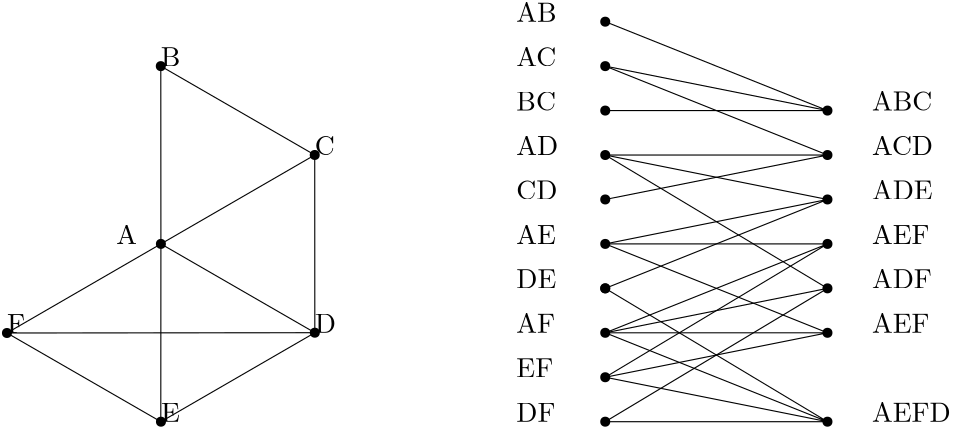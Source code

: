 <?xml version="1.0"?>
<!DOCTYPE ipe SYSTEM "ipe.dtd">
<ipe version="70212" creator="Ipe 7.2.13">
<info created="D:20211210212729" modified="D:20211210222249"/>
<ipestyle name="basic">
<symbol name="arrow/arc(spx)">
<path stroke="sym-stroke" fill="sym-stroke" pen="sym-pen">
0 0 m
-1 0.333 l
-1 -0.333 l
h
</path>
</symbol>
<symbol name="arrow/farc(spx)">
<path stroke="sym-stroke" fill="white" pen="sym-pen">
0 0 m
-1 0.333 l
-1 -0.333 l
h
</path>
</symbol>
<symbol name="arrow/ptarc(spx)">
<path stroke="sym-stroke" fill="sym-stroke" pen="sym-pen">
0 0 m
-1 0.333 l
-0.8 0 l
-1 -0.333 l
h
</path>
</symbol>
<symbol name="arrow/fptarc(spx)">
<path stroke="sym-stroke" fill="white" pen="sym-pen">
0 0 m
-1 0.333 l
-0.8 0 l
-1 -0.333 l
h
</path>
</symbol>
<symbol name="mark/circle(sx)" transformations="translations">
<path fill="sym-stroke">
0.6 0 0 0.6 0 0 e
0.4 0 0 0.4 0 0 e
</path>
</symbol>
<symbol name="mark/disk(sx)" transformations="translations">
<path fill="sym-stroke">
0.6 0 0 0.6 0 0 e
</path>
</symbol>
<symbol name="mark/fdisk(sfx)" transformations="translations">
<group>
<path fill="sym-fill">
0.5 0 0 0.5 0 0 e
</path>
<path fill="sym-stroke" fillrule="eofill">
0.6 0 0 0.6 0 0 e
0.4 0 0 0.4 0 0 e
</path>
</group>
</symbol>
<symbol name="mark/box(sx)" transformations="translations">
<path fill="sym-stroke" fillrule="eofill">
-0.6 -0.6 m
0.6 -0.6 l
0.6 0.6 l
-0.6 0.6 l
h
-0.4 -0.4 m
0.4 -0.4 l
0.4 0.4 l
-0.4 0.4 l
h
</path>
</symbol>
<symbol name="mark/square(sx)" transformations="translations">
<path fill="sym-stroke">
-0.6 -0.6 m
0.6 -0.6 l
0.6 0.6 l
-0.6 0.6 l
h
</path>
</symbol>
<symbol name="mark/fsquare(sfx)" transformations="translations">
<group>
<path fill="sym-fill">
-0.5 -0.5 m
0.5 -0.5 l
0.5 0.5 l
-0.5 0.5 l
h
</path>
<path fill="sym-stroke" fillrule="eofill">
-0.6 -0.6 m
0.6 -0.6 l
0.6 0.6 l
-0.6 0.6 l
h
-0.4 -0.4 m
0.4 -0.4 l
0.4 0.4 l
-0.4 0.4 l
h
</path>
</group>
</symbol>
<symbol name="mark/cross(sx)" transformations="translations">
<group>
<path fill="sym-stroke">
-0.43 -0.57 m
0.57 0.43 l
0.43 0.57 l
-0.57 -0.43 l
h
</path>
<path fill="sym-stroke">
-0.43 0.57 m
0.57 -0.43 l
0.43 -0.57 l
-0.57 0.43 l
h
</path>
</group>
</symbol>
<symbol name="arrow/fnormal(spx)">
<path stroke="sym-stroke" fill="white" pen="sym-pen">
0 0 m
-1 0.333 l
-1 -0.333 l
h
</path>
</symbol>
<symbol name="arrow/pointed(spx)">
<path stroke="sym-stroke" fill="sym-stroke" pen="sym-pen">
0 0 m
-1 0.333 l
-0.8 0 l
-1 -0.333 l
h
</path>
</symbol>
<symbol name="arrow/fpointed(spx)">
<path stroke="sym-stroke" fill="white" pen="sym-pen">
0 0 m
-1 0.333 l
-0.8 0 l
-1 -0.333 l
h
</path>
</symbol>
<symbol name="arrow/linear(spx)">
<path stroke="sym-stroke" pen="sym-pen">
-1 0.333 m
0 0 l
-1 -0.333 l
</path>
</symbol>
<symbol name="arrow/fdouble(spx)">
<path stroke="sym-stroke" fill="white" pen="sym-pen">
0 0 m
-1 0.333 l
-1 -0.333 l
h
-1 0 m
-2 0.333 l
-2 -0.333 l
h
</path>
</symbol>
<symbol name="arrow/double(spx)">
<path stroke="sym-stroke" fill="sym-stroke" pen="sym-pen">
0 0 m
-1 0.333 l
-1 -0.333 l
h
-1 0 m
-2 0.333 l
-2 -0.333 l
h
</path>
</symbol>
<pen name="heavier" value="0.8"/>
<pen name="fat" value="1.2"/>
<pen name="ultrafat" value="2"/>
<symbolsize name="large" value="5"/>
<symbolsize name="small" value="2"/>
<symbolsize name="tiny" value="1.1"/>
<arrowsize name="large" value="10"/>
<arrowsize name="small" value="5"/>
<arrowsize name="tiny" value="3"/>
<color name="red" value="1 0 0"/>
<color name="green" value="0 1 0"/>
<color name="blue" value="0 0 1"/>
<color name="yellow" value="1 1 0"/>
<color name="orange" value="1 0.647 0"/>
<color name="gold" value="1 0.843 0"/>
<color name="purple" value="0.627 0.125 0.941"/>
<color name="gray" value="0.745"/>
<color name="brown" value="0.647 0.165 0.165"/>
<color name="navy" value="0 0 0.502"/>
<color name="pink" value="1 0.753 0.796"/>
<color name="seagreen" value="0.18 0.545 0.341"/>
<color name="turquoise" value="0.251 0.878 0.816"/>
<color name="violet" value="0.933 0.51 0.933"/>
<color name="darkblue" value="0 0 0.545"/>
<color name="darkcyan" value="0 0.545 0.545"/>
<color name="darkgray" value="0.663"/>
<color name="darkgreen" value="0 0.392 0"/>
<color name="darkmagenta" value="0.545 0 0.545"/>
<color name="darkorange" value="1 0.549 0"/>
<color name="darkred" value="0.545 0 0"/>
<color name="lightblue" value="0.678 0.847 0.902"/>
<color name="lightcyan" value="0.878 1 1"/>
<color name="lightgray" value="0.827"/>
<color name="lightgreen" value="0.565 0.933 0.565"/>
<color name="lightyellow" value="1 1 0.878"/>
<dashstyle name="dashed" value="[4] 0"/>
<dashstyle name="dotted" value="[1 3] 0"/>
<dashstyle name="dash dotted" value="[4 2 1 2] 0"/>
<dashstyle name="dash dot dotted" value="[4 2 1 2 1 2] 0"/>
<textsize name="large" value="\large"/>
<textsize name="Large" value="\Large"/>
<textsize name="LARGE" value="\LARGE"/>
<textsize name="huge" value="\huge"/>
<textsize name="Huge" value="\Huge"/>
<textsize name="small" value="\small"/>
<textsize name="footnote" value="\footnotesize"/>
<textsize name="tiny" value="\tiny"/>
<textstyle name="center" begin="\begin{center}" end="\end{center}"/>
<textstyle name="itemize" begin="\begin{itemize}" end="\end{itemize}"/>
<textstyle name="item" begin="\begin{itemize}\item{}" end="\end{itemize}"/>
<gridsize name="4 pts" value="4"/>
<gridsize name="8 pts (~3 mm)" value="8"/>
<gridsize name="16 pts (~6 mm)" value="16"/>
<gridsize name="32 pts (~12 mm)" value="32"/>
<gridsize name="10 pts (~3.5 mm)" value="10"/>
<gridsize name="20 pts (~7 mm)" value="20"/>
<gridsize name="14 pts (~5 mm)" value="14"/>
<gridsize name="28 pts (~10 mm)" value="28"/>
<gridsize name="56 pts (~20 mm)" value="56"/>
<anglesize name="90 deg" value="90"/>
<anglesize name="60 deg" value="60"/>
<anglesize name="45 deg" value="45"/>
<anglesize name="30 deg" value="30"/>
<anglesize name="22.5 deg" value="22.5"/>
<opacity name="10%" value="0.1"/>
<opacity name="30%" value="0.3"/>
<opacity name="50%" value="0.5"/>
<opacity name="75%" value="0.75"/>
<tiling name="falling" angle="-60" step="4" width="1"/>
<tiling name="rising" angle="30" step="4" width="1"/>
</ipestyle>
<page>
<layer name="alpha"/>
<view layers="alpha" active="alpha"/>
<use layer="alpha" name="mark/disk(sx)" pos="192 704" size="normal" stroke="black"/>
<use name="mark/disk(sx)" pos="247.416 672.017" size="normal" stroke="black"/>
<use name="mark/disk(sx)" pos="192.039 640" size="normal" stroke="black"/>
<use name="mark/disk(sx)" pos="247.446 608.035" size="normal" stroke="black"/>
<use name="mark/disk(sx)" pos="192.059 576" size="normal" stroke="black"/>
<use name="mark/disk(sx)" pos="136.614 607.931" size="normal" stroke="black"/>
<path stroke="black">
192 576 m
136.614 607.931 l
192.039 640 l
192 704 l
247.416 672.017 l
247.446 608.035 l
192.059 576 l
192.059 576 l
</path>
<path stroke="black">
192.039 640 m
247.446 608.035 l
136.614 607.931 l
136.614 607.931 l
</path>
<path stroke="black">
192.039 640 m
247.416 672.017 l
</path>
<text transformations="translations" pos="176 640" stroke="black" type="label" width="7.472" height="6.808" depth="0" valign="baseline">A</text>
<text transformations="translations" pos="192 704" stroke="black" type="label" width="7.057" height="6.808" depth="0" valign="baseline">B</text>
<text transformations="translations" pos="247.416 672.017" stroke="black" type="label" width="7.195" height="6.808" depth="0" valign="baseline">C</text>
<text transformations="translations" pos="247.446 608.035" stroke="black" type="label" width="7.61" height="6.808" depth="0" valign="baseline">D</text>
<text transformations="translations" pos="192.059 576" stroke="black" type="label" width="6.78" height="6.808" depth="0" valign="baseline">E</text>
<text transformations="translations" pos="136.614 607.931" stroke="black" type="label" width="6.503" height="6.808" depth="0" valign="baseline">F</text>
<path stroke="black">
192.039 640 m
192 576 l
</path>
<use matrix="1 0 0 1 0 -16" name="mark/disk(sx)" pos="352 736" size="normal" stroke="black"/>
<use matrix="1 0 0 1 0 -16" name="mark/disk(sx)" pos="352 720" size="normal" stroke="black"/>
<use matrix="1 0 0 1 0 -16" name="mark/disk(sx)" pos="352 704" size="normal" stroke="black"/>
<use matrix="1 0 0 1 0 -16" name="mark/disk(sx)" pos="352 688" size="normal" stroke="black"/>
<use matrix="1 0 0 1 0 -16" name="mark/disk(sx)" pos="352 672" size="normal" stroke="black"/>
<use matrix="1 0 0 1 0 -16" name="mark/disk(sx)" pos="352 656" size="normal" stroke="black"/>
<use matrix="1 0 0 1 0 -16" name="mark/disk(sx)" pos="352 640" size="normal" stroke="black"/>
<use matrix="1 0 0 1 0 -16" name="mark/disk(sx)" pos="352 640" size="normal" stroke="black"/>
<use matrix="1 0 0 1 0 -16" name="mark/disk(sx)" pos="352 624" size="normal" stroke="black"/>
<use matrix="1 0 0 1 0 -16" name="mark/disk(sx)" pos="352 608" size="normal" stroke="black"/>
<use matrix="1 0 0 1 0 -16" name="mark/disk(sx)" pos="352 592" size="normal" stroke="black"/>
<text matrix="1 0 0 1 0 -16" transformations="translations" pos="320 736" stroke="black" type="label" width="14.529" height="6.808" depth="0" valign="baseline">AB</text>
<text matrix="1 0 0 1 0 -16" transformations="translations" pos="320 720" stroke="black" type="label" width="14.39" height="6.808" depth="0" valign="baseline">AC</text>
<text matrix="1 0 0 1 0 -16" transformations="translations" pos="320 704" stroke="black" type="label" width="14.252" height="6.808" depth="0" valign="baseline">BC</text>
<text matrix="1 0 0 1 0 -16" transformations="translations" pos="320 688" stroke="black" type="label" width="15.082" height="6.808" depth="0" valign="baseline">AD</text>
<text matrix="1 0 0 1 0 -16" transformations="translations" pos="320 672" stroke="black" type="label" width="14.806" height="6.808" depth="0" valign="baseline">CD</text>
<text matrix="1 0 0 1 0 -16" transformations="translations" pos="320 656" stroke="black" type="label" width="14.252" height="6.808" depth="0" valign="baseline">AE</text>
<text matrix="1 0 0 1 0 -16" transformations="translations" pos="320 640" stroke="black" type="label" width="14.391" height="6.808" depth="0" valign="baseline">DE</text>
<text matrix="1 0 0 1 0 -16" transformations="translations" pos="320 624" stroke="black" type="label" width="13.975" height="6.808" depth="0" valign="baseline">AF</text>
<text matrix="1 0 0 1 0 -16" transformations="translations" pos="320 608" stroke="black" type="label" width="13.284" height="6.808" depth="0" valign="baseline">EF</text>
<text matrix="1 0 0 1 0 -16" transformations="translations" pos="320 592" stroke="black" type="label" width="14.114" height="6.808" depth="0" valign="baseline">DF</text>
<use matrix="1 0 0 1 0 -16" name="mark/disk(sx)" pos="432 704" size="normal" stroke="black"/>
<use matrix="1 0 0 1 0 -16" name="mark/disk(sx)" pos="432 688" size="normal" stroke="black"/>
<use matrix="1 0 0 1 0 -16" name="mark/disk(sx)" pos="432 672" size="normal" stroke="black"/>
<use matrix="1 0 0 1 0 -16" name="mark/disk(sx)" pos="432 656" size="normal" stroke="black"/>
<use matrix="1 0 0 1 0 -16" name="mark/disk(sx)" pos="432 640" size="normal" stroke="black"/>
<use matrix="1 0 0 1 0 -16" name="mark/disk(sx)" pos="432 624" size="normal" stroke="black"/>
<text matrix="1 0 0 1 -16 0" transformations="translations" pos="464 688" stroke="black" type="label" width="21.724" height="6.808" depth="0" valign="baseline">ABC</text>
<text matrix="1 0 0 1 -16 0" transformations="translations" pos="464 672" stroke="black" type="label" width="22.001" height="6.808" depth="0" valign="baseline">ACD</text>
<text transformations="translations" pos="448 656" stroke="black" type="label" width="21.863" height="6.808" depth="0" valign="baseline">ADE</text>
<text transformations="translations" pos="448 640" stroke="black" type="label" width="20.756" height="6.808" depth="0" valign="baseline">AEF</text>
<text transformations="translations" pos="448 624" stroke="black" type="label" width="21.586" height="6.808" depth="0" valign="baseline">ADF</text>
<text transformations="translations" pos="448 608" stroke="black" type="label" width="20.756" height="6.808" depth="0" valign="baseline">AEF</text>
<path stroke="black">
352 720 m
432 688 l
352 704 l
432 688 l
352 688 l
</path>
<path stroke="black">
352 672 m
432 672 l
352 656 l
432 672 l
352 704 l
</path>
<path stroke="black">
352 672 m
432 656 l
352 640 l
432 656 l
352 624 l
</path>
<path stroke="black">
432 640 m
352 640 l
432 640 l
352 608 l
432 640 l
352 592 l
</path>
<path stroke="black">
432 624 m
352 576 l
432 624 l
352 608 l
432 624 l
352 672 l
</path>
<path stroke="black">
352 576 m
352 576 l
352 576 l
</path>
<path stroke="black">
352 592 m
432 608 l
352 608 l
432 608 l
352 640 l
</path>
<use name="mark/disk(sx)" pos="432 576" size="normal" stroke="black"/>
<text transformations="translations" pos="448 576" stroke="black" type="label" width="28.366" height="6.808" depth="0" valign="baseline">AEFD</text>
<path stroke="black">
432 576 m
352 608 l
432 576 l
352 592 l
432 576 l
352 576 l
432 576 l
352 624 l
</path>
</page>
</ipe>

